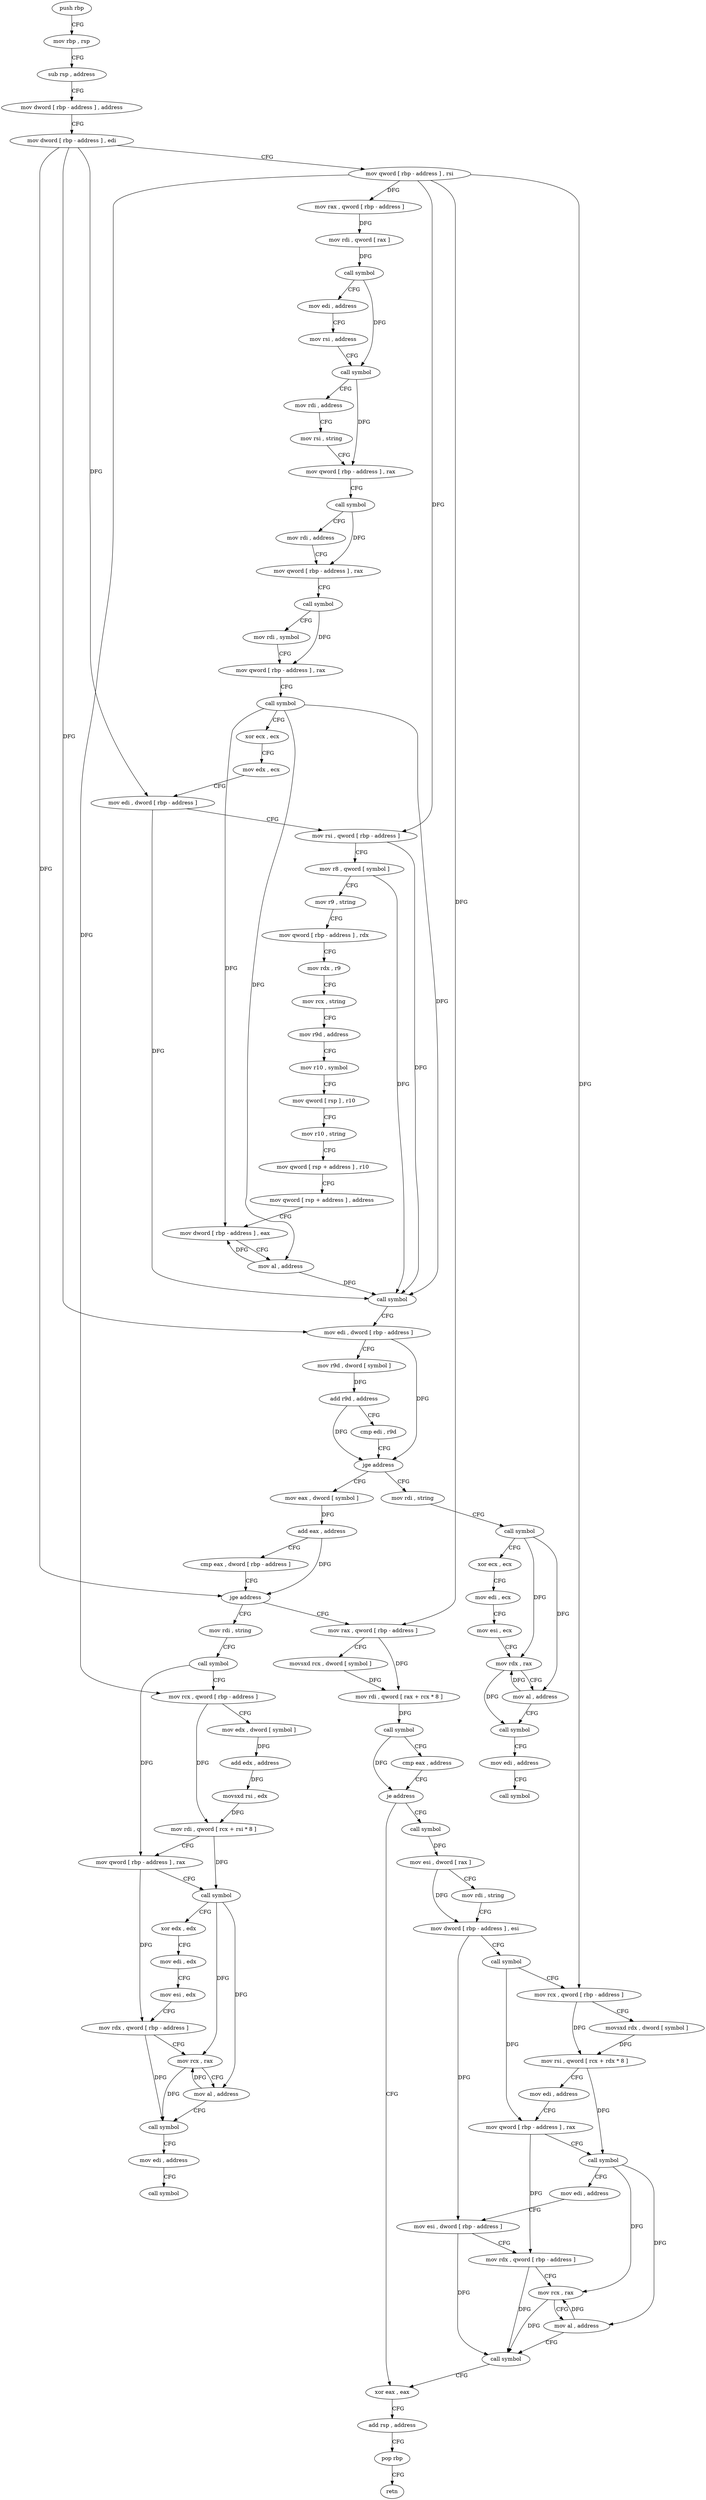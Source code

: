 digraph "func" {
"4200160" [label = "push rbp" ]
"4200161" [label = "mov rbp , rsp" ]
"4200164" [label = "sub rsp , address" ]
"4200168" [label = "mov dword [ rbp - address ] , address" ]
"4200175" [label = "mov dword [ rbp - address ] , edi" ]
"4200178" [label = "mov qword [ rbp - address ] , rsi" ]
"4200182" [label = "mov rax , qword [ rbp - address ]" ]
"4200186" [label = "mov rdi , qword [ rax ]" ]
"4200189" [label = "call symbol" ]
"4200194" [label = "mov edi , address" ]
"4200199" [label = "mov rsi , address" ]
"4200209" [label = "call symbol" ]
"4200214" [label = "mov rdi , address" ]
"4200224" [label = "mov rsi , string" ]
"4200234" [label = "mov qword [ rbp - address ] , rax" ]
"4200238" [label = "call symbol" ]
"4200243" [label = "mov rdi , address" ]
"4200253" [label = "mov qword [ rbp - address ] , rax" ]
"4200257" [label = "call symbol" ]
"4200262" [label = "mov rdi , symbol" ]
"4200272" [label = "mov qword [ rbp - address ] , rax" ]
"4200276" [label = "call symbol" ]
"4200281" [label = "xor ecx , ecx" ]
"4200283" [label = "mov edx , ecx" ]
"4200285" [label = "mov edi , dword [ rbp - address ]" ]
"4200288" [label = "mov rsi , qword [ rbp - address ]" ]
"4200292" [label = "mov r8 , qword [ symbol ]" ]
"4200300" [label = "mov r9 , string" ]
"4200310" [label = "mov qword [ rbp - address ] , rdx" ]
"4200314" [label = "mov rdx , r9" ]
"4200317" [label = "mov rcx , string" ]
"4200327" [label = "mov r9d , address" ]
"4200333" [label = "mov r10 , symbol" ]
"4200343" [label = "mov qword [ rsp ] , r10" ]
"4200347" [label = "mov r10 , string" ]
"4200357" [label = "mov qword [ rsp + address ] , r10" ]
"4200362" [label = "mov qword [ rsp + address ] , address" ]
"4200371" [label = "mov dword [ rbp - address ] , eax" ]
"4200374" [label = "mov al , address" ]
"4200376" [label = "call symbol" ]
"4200381" [label = "mov edi , dword [ rbp - address ]" ]
"4200384" [label = "mov r9d , dword [ symbol ]" ]
"4200392" [label = "add r9d , address" ]
"4200396" [label = "cmp edi , r9d" ]
"4200399" [label = "jge address" ]
"4200446" [label = "mov eax , dword [ symbol ]" ]
"4200405" [label = "mov rdi , string" ]
"4200453" [label = "add eax , address" ]
"4200456" [label = "cmp eax , dword [ rbp - address ]" ]
"4200459" [label = "jge address" ]
"4200540" [label = "mov rax , qword [ rbp - address ]" ]
"4200465" [label = "mov rdi , string" ]
"4200415" [label = "call symbol" ]
"4200420" [label = "xor ecx , ecx" ]
"4200422" [label = "mov edi , ecx" ]
"4200424" [label = "mov esi , ecx" ]
"4200426" [label = "mov rdx , rax" ]
"4200429" [label = "mov al , address" ]
"4200431" [label = "call symbol" ]
"4200436" [label = "mov edi , address" ]
"4200441" [label = "call symbol" ]
"4200544" [label = "movsxd rcx , dword [ symbol ]" ]
"4200552" [label = "mov rdi , qword [ rax + rcx * 8 ]" ]
"4200556" [label = "call symbol" ]
"4200561" [label = "cmp eax , address" ]
"4200564" [label = "je address" ]
"4200647" [label = "xor eax , eax" ]
"4200570" [label = "call symbol" ]
"4200475" [label = "call symbol" ]
"4200480" [label = "mov rcx , qword [ rbp - address ]" ]
"4200484" [label = "mov edx , dword [ symbol ]" ]
"4200491" [label = "add edx , address" ]
"4200494" [label = "movsxd rsi , edx" ]
"4200497" [label = "mov rdi , qword [ rcx + rsi * 8 ]" ]
"4200501" [label = "mov qword [ rbp - address ] , rax" ]
"4200505" [label = "call symbol" ]
"4200510" [label = "xor edx , edx" ]
"4200512" [label = "mov edi , edx" ]
"4200514" [label = "mov esi , edx" ]
"4200516" [label = "mov rdx , qword [ rbp - address ]" ]
"4200520" [label = "mov rcx , rax" ]
"4200523" [label = "mov al , address" ]
"4200525" [label = "call symbol" ]
"4200530" [label = "mov edi , address" ]
"4200535" [label = "call symbol" ]
"4200649" [label = "add rsp , address" ]
"4200653" [label = "pop rbp" ]
"4200654" [label = "retn" ]
"4200575" [label = "mov esi , dword [ rax ]" ]
"4200577" [label = "mov rdi , string" ]
"4200587" [label = "mov dword [ rbp - address ] , esi" ]
"4200590" [label = "call symbol" ]
"4200595" [label = "mov rcx , qword [ rbp - address ]" ]
"4200599" [label = "movsxd rdx , dword [ symbol ]" ]
"4200607" [label = "mov rsi , qword [ rcx + rdx * 8 ]" ]
"4200611" [label = "mov edi , address" ]
"4200616" [label = "mov qword [ rbp - address ] , rax" ]
"4200620" [label = "call symbol" ]
"4200625" [label = "mov edi , address" ]
"4200630" [label = "mov esi , dword [ rbp - address ]" ]
"4200633" [label = "mov rdx , qword [ rbp - address ]" ]
"4200637" [label = "mov rcx , rax" ]
"4200640" [label = "mov al , address" ]
"4200642" [label = "call symbol" ]
"4200160" -> "4200161" [ label = "CFG" ]
"4200161" -> "4200164" [ label = "CFG" ]
"4200164" -> "4200168" [ label = "CFG" ]
"4200168" -> "4200175" [ label = "CFG" ]
"4200175" -> "4200178" [ label = "CFG" ]
"4200175" -> "4200285" [ label = "DFG" ]
"4200175" -> "4200381" [ label = "DFG" ]
"4200175" -> "4200459" [ label = "DFG" ]
"4200178" -> "4200182" [ label = "DFG" ]
"4200178" -> "4200288" [ label = "DFG" ]
"4200178" -> "4200540" [ label = "DFG" ]
"4200178" -> "4200480" [ label = "DFG" ]
"4200178" -> "4200595" [ label = "DFG" ]
"4200182" -> "4200186" [ label = "DFG" ]
"4200186" -> "4200189" [ label = "DFG" ]
"4200189" -> "4200194" [ label = "CFG" ]
"4200189" -> "4200209" [ label = "DFG" ]
"4200194" -> "4200199" [ label = "CFG" ]
"4200199" -> "4200209" [ label = "CFG" ]
"4200209" -> "4200214" [ label = "CFG" ]
"4200209" -> "4200234" [ label = "DFG" ]
"4200214" -> "4200224" [ label = "CFG" ]
"4200224" -> "4200234" [ label = "CFG" ]
"4200234" -> "4200238" [ label = "CFG" ]
"4200238" -> "4200243" [ label = "CFG" ]
"4200238" -> "4200253" [ label = "DFG" ]
"4200243" -> "4200253" [ label = "CFG" ]
"4200253" -> "4200257" [ label = "CFG" ]
"4200257" -> "4200262" [ label = "CFG" ]
"4200257" -> "4200272" [ label = "DFG" ]
"4200262" -> "4200272" [ label = "CFG" ]
"4200272" -> "4200276" [ label = "CFG" ]
"4200276" -> "4200281" [ label = "CFG" ]
"4200276" -> "4200371" [ label = "DFG" ]
"4200276" -> "4200374" [ label = "DFG" ]
"4200276" -> "4200376" [ label = "DFG" ]
"4200281" -> "4200283" [ label = "CFG" ]
"4200283" -> "4200285" [ label = "CFG" ]
"4200285" -> "4200288" [ label = "CFG" ]
"4200285" -> "4200376" [ label = "DFG" ]
"4200288" -> "4200292" [ label = "CFG" ]
"4200288" -> "4200376" [ label = "DFG" ]
"4200292" -> "4200300" [ label = "CFG" ]
"4200292" -> "4200376" [ label = "DFG" ]
"4200300" -> "4200310" [ label = "CFG" ]
"4200310" -> "4200314" [ label = "CFG" ]
"4200314" -> "4200317" [ label = "CFG" ]
"4200317" -> "4200327" [ label = "CFG" ]
"4200327" -> "4200333" [ label = "CFG" ]
"4200333" -> "4200343" [ label = "CFG" ]
"4200343" -> "4200347" [ label = "CFG" ]
"4200347" -> "4200357" [ label = "CFG" ]
"4200357" -> "4200362" [ label = "CFG" ]
"4200362" -> "4200371" [ label = "CFG" ]
"4200371" -> "4200374" [ label = "CFG" ]
"4200374" -> "4200376" [ label = "DFG" ]
"4200374" -> "4200371" [ label = "DFG" ]
"4200376" -> "4200381" [ label = "CFG" ]
"4200381" -> "4200384" [ label = "CFG" ]
"4200381" -> "4200399" [ label = "DFG" ]
"4200384" -> "4200392" [ label = "DFG" ]
"4200392" -> "4200396" [ label = "CFG" ]
"4200392" -> "4200399" [ label = "DFG" ]
"4200396" -> "4200399" [ label = "CFG" ]
"4200399" -> "4200446" [ label = "CFG" ]
"4200399" -> "4200405" [ label = "CFG" ]
"4200446" -> "4200453" [ label = "DFG" ]
"4200405" -> "4200415" [ label = "CFG" ]
"4200453" -> "4200456" [ label = "CFG" ]
"4200453" -> "4200459" [ label = "DFG" ]
"4200456" -> "4200459" [ label = "CFG" ]
"4200459" -> "4200540" [ label = "CFG" ]
"4200459" -> "4200465" [ label = "CFG" ]
"4200540" -> "4200544" [ label = "CFG" ]
"4200540" -> "4200552" [ label = "DFG" ]
"4200465" -> "4200475" [ label = "CFG" ]
"4200415" -> "4200420" [ label = "CFG" ]
"4200415" -> "4200426" [ label = "DFG" ]
"4200415" -> "4200429" [ label = "DFG" ]
"4200420" -> "4200422" [ label = "CFG" ]
"4200422" -> "4200424" [ label = "CFG" ]
"4200424" -> "4200426" [ label = "CFG" ]
"4200426" -> "4200429" [ label = "CFG" ]
"4200426" -> "4200431" [ label = "DFG" ]
"4200429" -> "4200431" [ label = "CFG" ]
"4200429" -> "4200426" [ label = "DFG" ]
"4200431" -> "4200436" [ label = "CFG" ]
"4200436" -> "4200441" [ label = "CFG" ]
"4200544" -> "4200552" [ label = "DFG" ]
"4200552" -> "4200556" [ label = "DFG" ]
"4200556" -> "4200561" [ label = "CFG" ]
"4200556" -> "4200564" [ label = "DFG" ]
"4200561" -> "4200564" [ label = "CFG" ]
"4200564" -> "4200647" [ label = "CFG" ]
"4200564" -> "4200570" [ label = "CFG" ]
"4200647" -> "4200649" [ label = "CFG" ]
"4200570" -> "4200575" [ label = "DFG" ]
"4200475" -> "4200480" [ label = "CFG" ]
"4200475" -> "4200501" [ label = "DFG" ]
"4200480" -> "4200484" [ label = "CFG" ]
"4200480" -> "4200497" [ label = "DFG" ]
"4200484" -> "4200491" [ label = "DFG" ]
"4200491" -> "4200494" [ label = "DFG" ]
"4200494" -> "4200497" [ label = "DFG" ]
"4200497" -> "4200501" [ label = "CFG" ]
"4200497" -> "4200505" [ label = "DFG" ]
"4200501" -> "4200505" [ label = "CFG" ]
"4200501" -> "4200516" [ label = "DFG" ]
"4200505" -> "4200510" [ label = "CFG" ]
"4200505" -> "4200520" [ label = "DFG" ]
"4200505" -> "4200523" [ label = "DFG" ]
"4200510" -> "4200512" [ label = "CFG" ]
"4200512" -> "4200514" [ label = "CFG" ]
"4200514" -> "4200516" [ label = "CFG" ]
"4200516" -> "4200520" [ label = "CFG" ]
"4200516" -> "4200525" [ label = "DFG" ]
"4200520" -> "4200523" [ label = "CFG" ]
"4200520" -> "4200525" [ label = "DFG" ]
"4200523" -> "4200525" [ label = "CFG" ]
"4200523" -> "4200520" [ label = "DFG" ]
"4200525" -> "4200530" [ label = "CFG" ]
"4200530" -> "4200535" [ label = "CFG" ]
"4200649" -> "4200653" [ label = "CFG" ]
"4200653" -> "4200654" [ label = "CFG" ]
"4200575" -> "4200577" [ label = "CFG" ]
"4200575" -> "4200587" [ label = "DFG" ]
"4200577" -> "4200587" [ label = "CFG" ]
"4200587" -> "4200590" [ label = "CFG" ]
"4200587" -> "4200630" [ label = "DFG" ]
"4200590" -> "4200595" [ label = "CFG" ]
"4200590" -> "4200616" [ label = "DFG" ]
"4200595" -> "4200599" [ label = "CFG" ]
"4200595" -> "4200607" [ label = "DFG" ]
"4200599" -> "4200607" [ label = "DFG" ]
"4200607" -> "4200611" [ label = "CFG" ]
"4200607" -> "4200620" [ label = "DFG" ]
"4200611" -> "4200616" [ label = "CFG" ]
"4200616" -> "4200620" [ label = "CFG" ]
"4200616" -> "4200633" [ label = "DFG" ]
"4200620" -> "4200625" [ label = "CFG" ]
"4200620" -> "4200637" [ label = "DFG" ]
"4200620" -> "4200640" [ label = "DFG" ]
"4200625" -> "4200630" [ label = "CFG" ]
"4200630" -> "4200633" [ label = "CFG" ]
"4200630" -> "4200642" [ label = "DFG" ]
"4200633" -> "4200637" [ label = "CFG" ]
"4200633" -> "4200642" [ label = "DFG" ]
"4200637" -> "4200640" [ label = "CFG" ]
"4200637" -> "4200642" [ label = "DFG" ]
"4200640" -> "4200642" [ label = "CFG" ]
"4200640" -> "4200637" [ label = "DFG" ]
"4200642" -> "4200647" [ label = "CFG" ]
}
